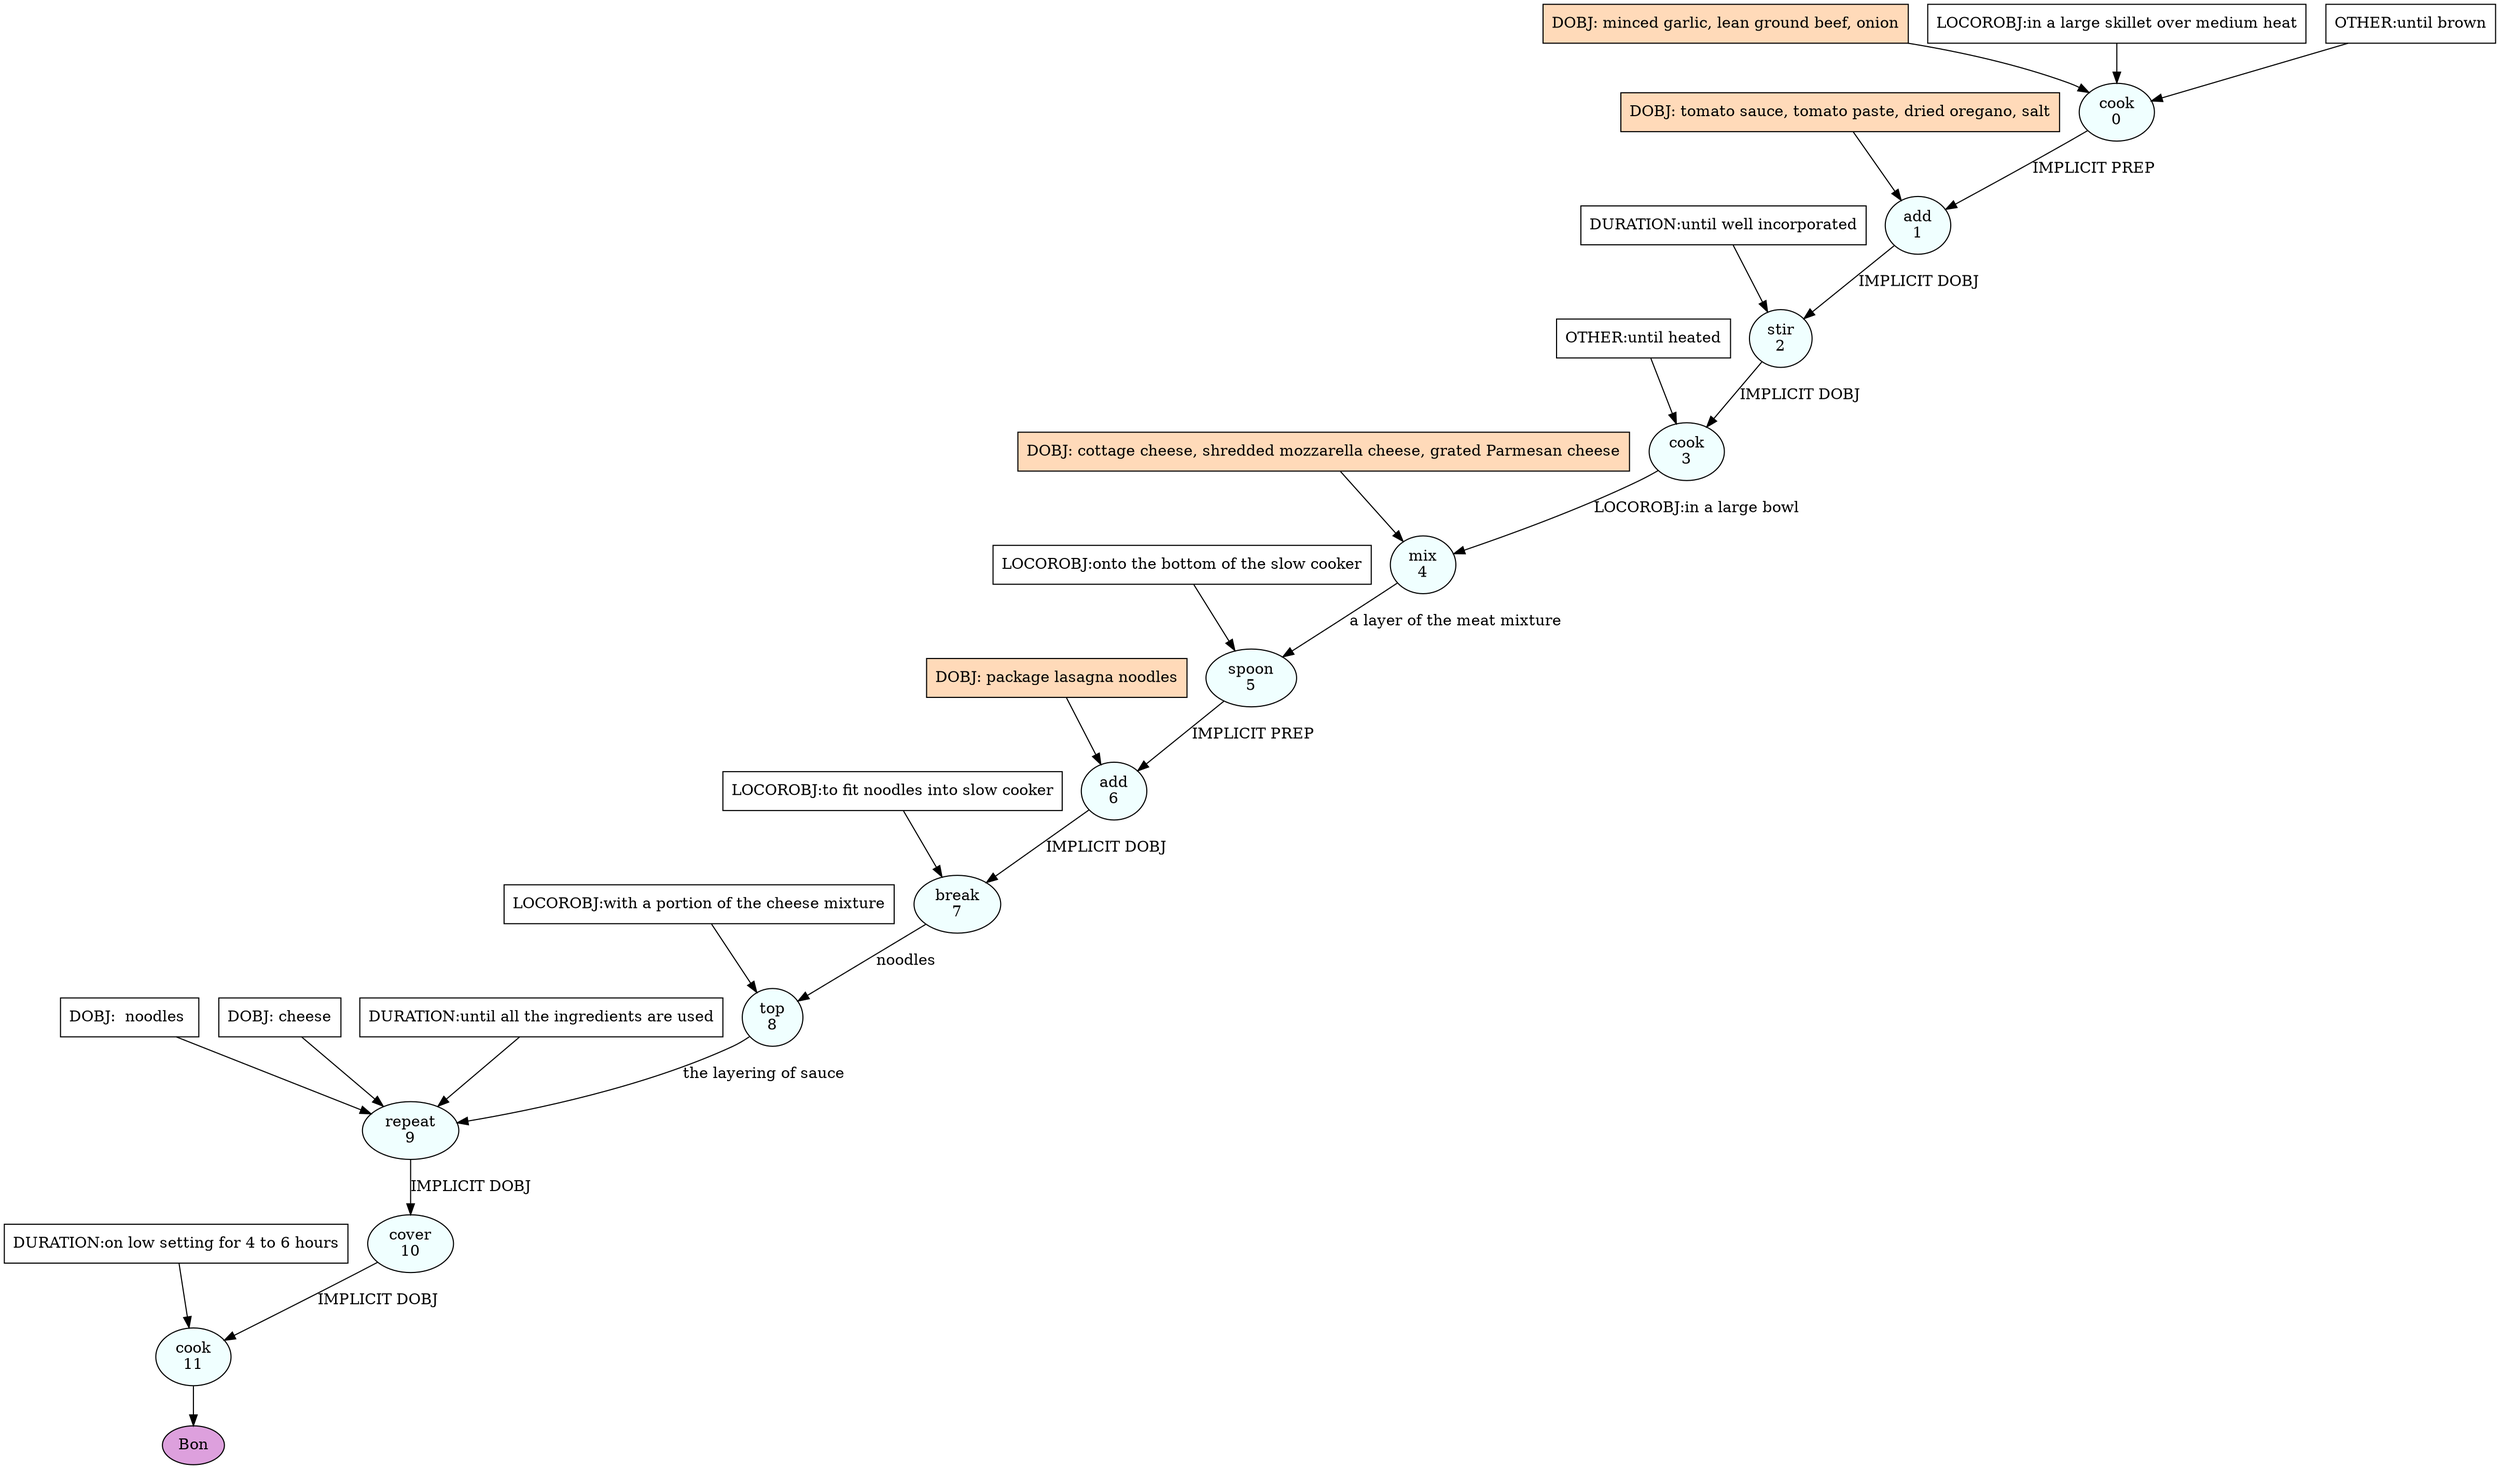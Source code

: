 digraph recipe {
E0[label="cook
0", shape=oval, style=filled, fillcolor=azure]
E1[label="add
1", shape=oval, style=filled, fillcolor=azure]
E2[label="stir
2", shape=oval, style=filled, fillcolor=azure]
E3[label="cook
3", shape=oval, style=filled, fillcolor=azure]
E4[label="mix
4", shape=oval, style=filled, fillcolor=azure]
E5[label="spoon
5", shape=oval, style=filled, fillcolor=azure]
E6[label="add
6", shape=oval, style=filled, fillcolor=azure]
E7[label="break
7", shape=oval, style=filled, fillcolor=azure]
E8[label="top
8", shape=oval, style=filled, fillcolor=azure]
E9[label="repeat
9", shape=oval, style=filled, fillcolor=azure]
E10[label="cover
10", shape=oval, style=filled, fillcolor=azure]
E11[label="cook
11", shape=oval, style=filled, fillcolor=azure]
D0[label="DOBJ: minced garlic, lean ground beef, onion", shape=box, style=filled, fillcolor=peachpuff]
D0 -> E0
P0_0[label="LOCOROBJ:in a large skillet over medium heat", shape=box, style=filled, fillcolor=white]
P0_0 -> E0
P0_1[label="OTHER:until brown", shape=box, style=filled, fillcolor=white]
P0_1 -> E0
D1_ing[label="DOBJ: tomato sauce, tomato paste, dried oregano, salt", shape=box, style=filled, fillcolor=peachpuff]
D1_ing -> E1
E0 -> E1 [label="IMPLICIT PREP"]
E1 -> E2 [label="IMPLICIT DOBJ"]
P2_0_0[label="DURATION:until well incorporated", shape=box, style=filled, fillcolor=white]
P2_0_0 -> E2
E2 -> E3 [label="IMPLICIT DOBJ"]
P3_0_0[label="OTHER:until heated", shape=box, style=filled, fillcolor=white]
P3_0_0 -> E3
D4_ing[label="DOBJ: cottage cheese, shredded mozzarella cheese, grated Parmesan cheese", shape=box, style=filled, fillcolor=peachpuff]
D4_ing -> E4
E3 -> E4 [label="LOCOROBJ:in a large bowl"]
E4 -> E5 [label="a layer of the meat mixture"]
P5_0_0[label="LOCOROBJ:onto the bottom of the slow cooker", shape=box, style=filled, fillcolor=white]
P5_0_0 -> E5
D6_ing[label="DOBJ: package lasagna noodles", shape=box, style=filled, fillcolor=peachpuff]
D6_ing -> E6
E5 -> E6 [label="IMPLICIT PREP"]
E6 -> E7 [label="IMPLICIT DOBJ"]
P7_0_0[label="LOCOROBJ:to fit noodles into slow cooker", shape=box, style=filled, fillcolor=white]
P7_0_0 -> E7
E7 -> E8 [label="noodles"]
P8_0_0[label="LOCOROBJ:with a portion of the cheese mixture", shape=box, style=filled, fillcolor=white]
P8_0_0 -> E8
E8 -> E9 [label="the layering of sauce "]
D9_1[label="DOBJ:  noodles ", shape=box, style=filled, fillcolor=white]
D9_1 -> E9
D9_2[label="DOBJ: cheese", shape=box, style=filled, fillcolor=white]
D9_2 -> E9
P9_0_0[label="DURATION:until all the ingredients are used", shape=box, style=filled, fillcolor=white]
P9_0_0 -> E9
E9 -> E10 [label="IMPLICIT DOBJ"]
E10 -> E11 [label="IMPLICIT DOBJ"]
P11_0_0[label="DURATION:on low setting for 4 to 6 hours", shape=box, style=filled, fillcolor=white]
P11_0_0 -> E11
EOR[label="Bon", shape=oval, style=filled, fillcolor=plum]
E11 -> EOR
}
